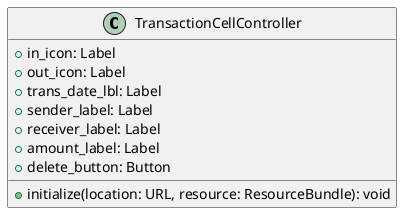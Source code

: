 @startuml

class TransactionCellController {
    +in_icon: Label
    +out_icon: Label
    +trans_date_lbl: Label
    +sender_label: Label
    +receiver_label: Label
    +amount_label: Label
    +delete_button: Button

    +initialize(location: URL, resource: ResourceBundle): void
}

@enduml